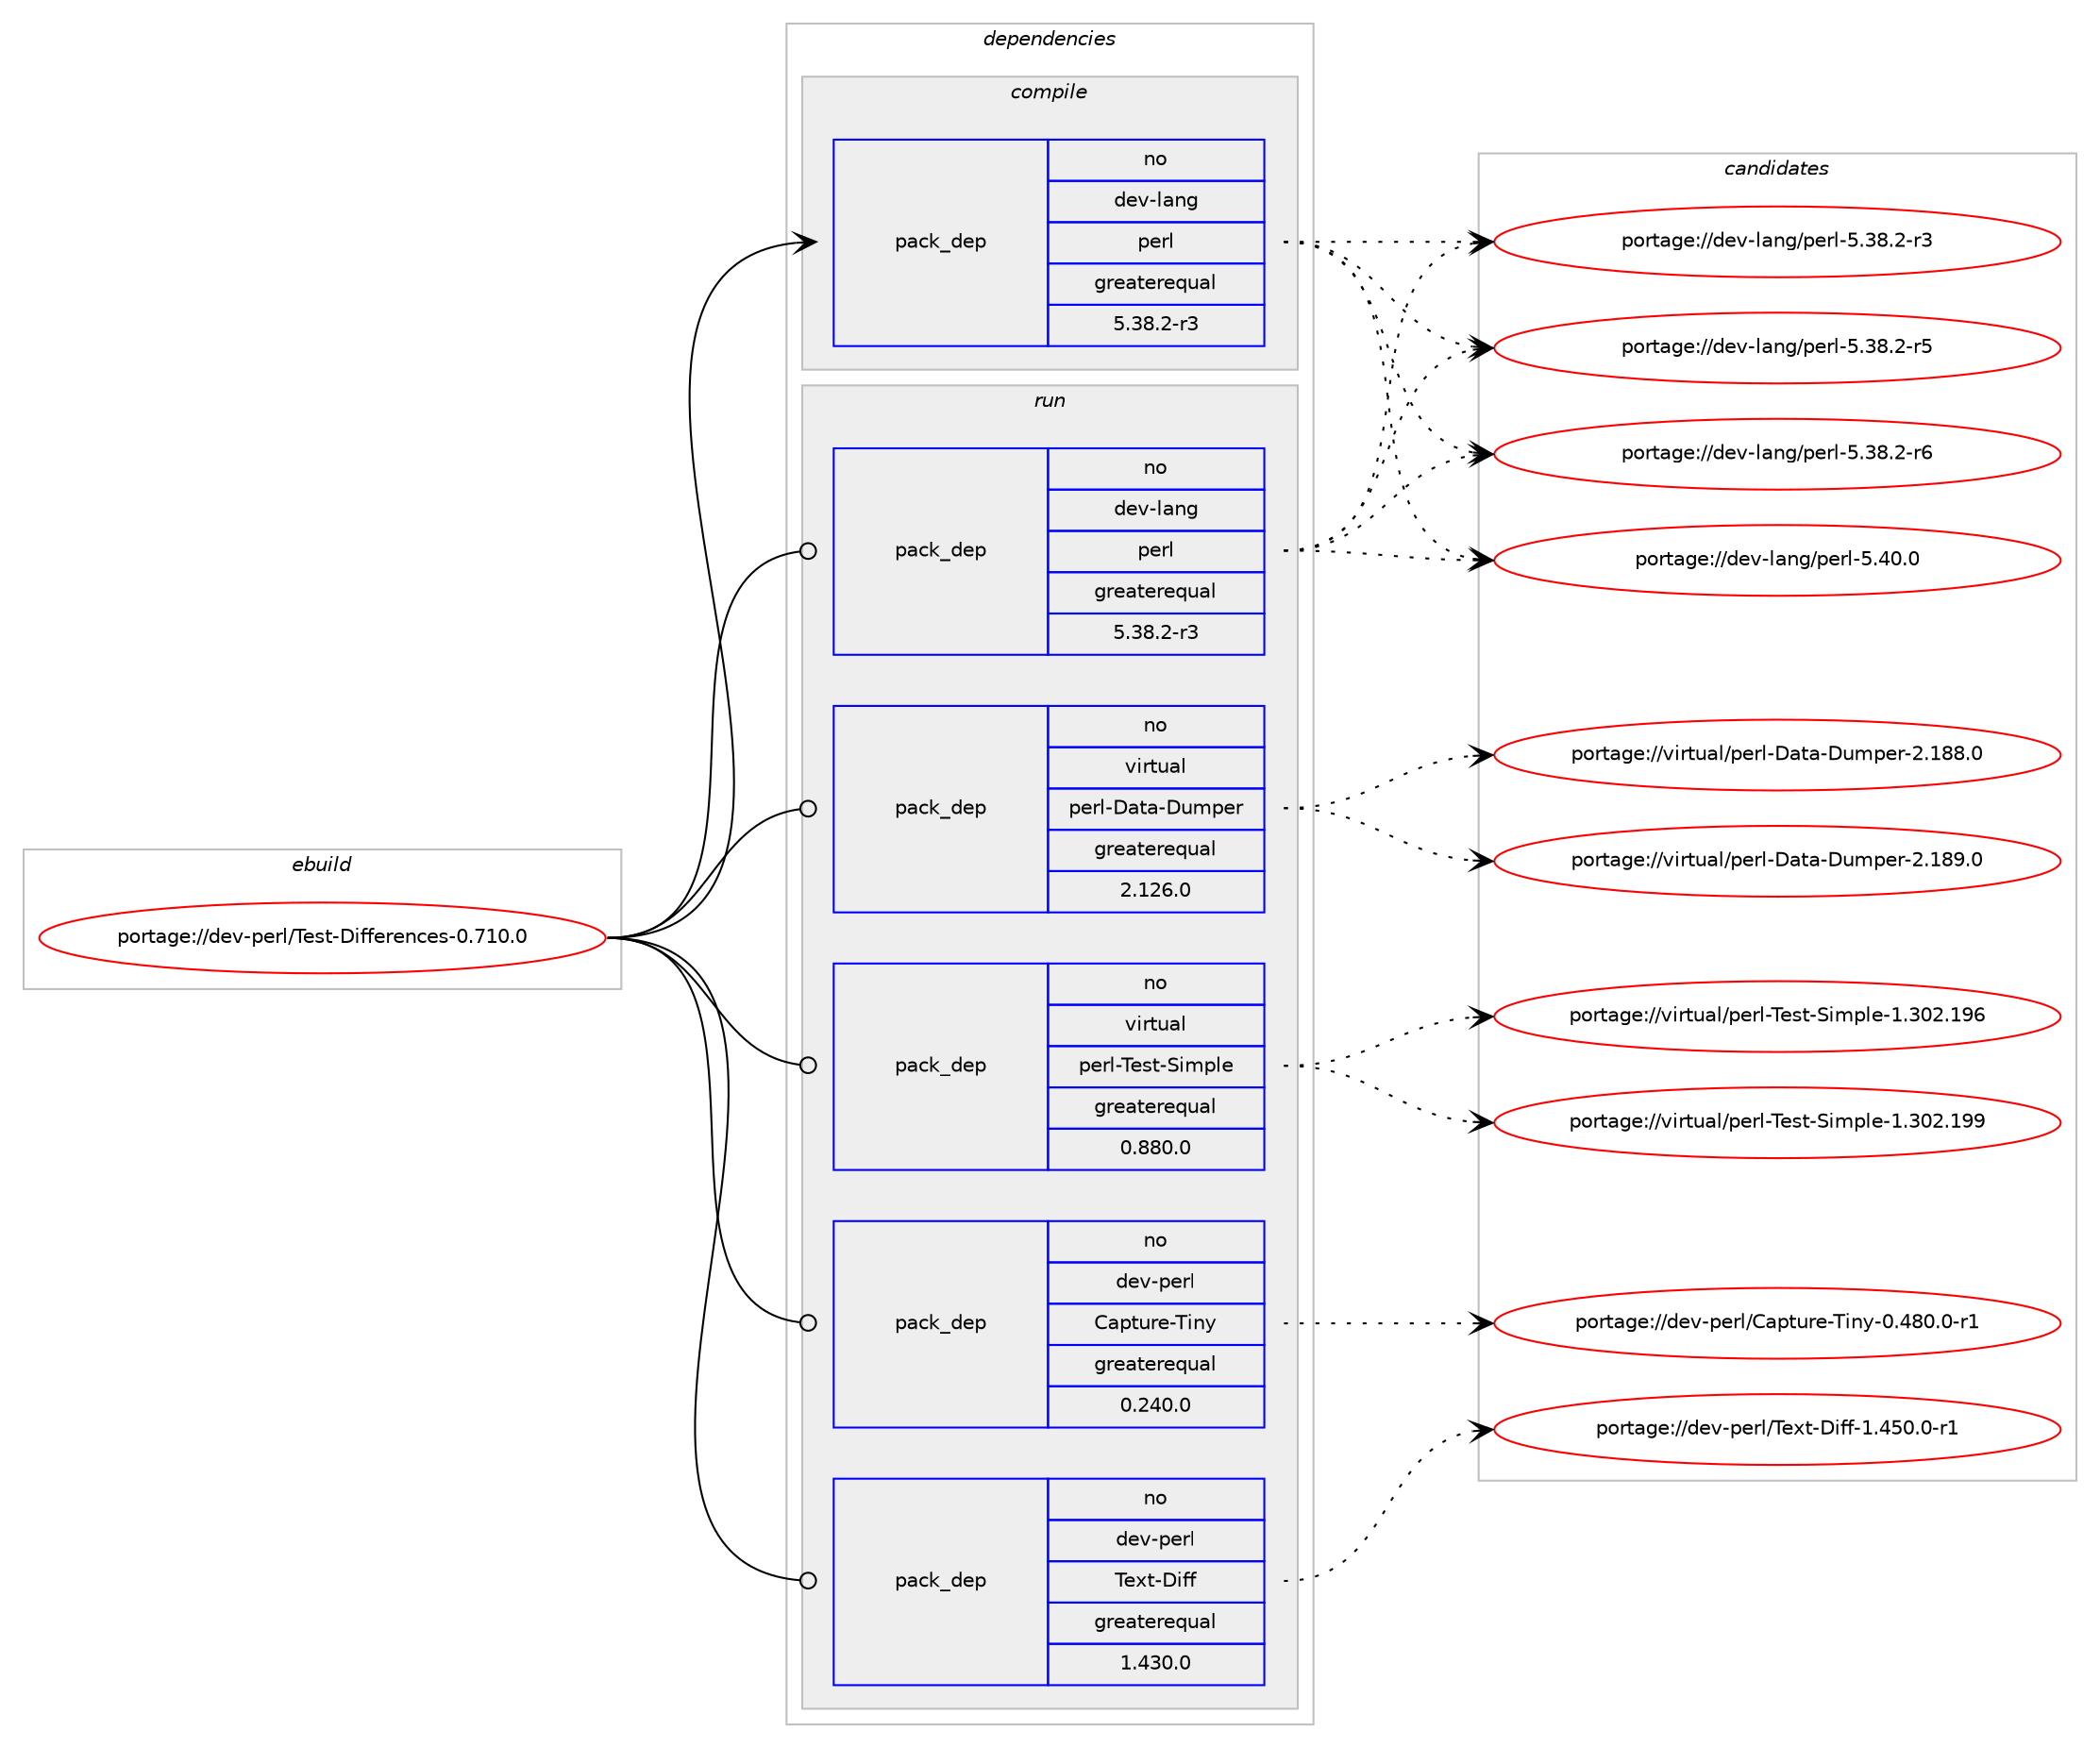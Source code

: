digraph prolog {

# *************
# Graph options
# *************

newrank=true;
concentrate=true;
compound=true;
graph [rankdir=LR,fontname=Helvetica,fontsize=10,ranksep=1.5];#, ranksep=2.5, nodesep=0.2];
edge  [arrowhead=vee];
node  [fontname=Helvetica,fontsize=10];

# **********
# The ebuild
# **********

subgraph cluster_leftcol {
color=gray;
rank=same;
label=<<i>ebuild</i>>;
id [label="portage://dev-perl/Test-Differences-0.710.0", color=red, width=4, href="../dev-perl/Test-Differences-0.710.0.svg"];
}

# ****************
# The dependencies
# ****************

subgraph cluster_midcol {
color=gray;
label=<<i>dependencies</i>>;
subgraph cluster_compile {
fillcolor="#eeeeee";
style=filled;
label=<<i>compile</i>>;
subgraph pack38420 {
dependency68770 [label=<<TABLE BORDER="0" CELLBORDER="1" CELLSPACING="0" CELLPADDING="4" WIDTH="220"><TR><TD ROWSPAN="6" CELLPADDING="30">pack_dep</TD></TR><TR><TD WIDTH="110">no</TD></TR><TR><TD>dev-lang</TD></TR><TR><TD>perl</TD></TR><TR><TD>greaterequal</TD></TR><TR><TD>5.38.2-r3</TD></TR></TABLE>>, shape=none, color=blue];
}
id:e -> dependency68770:w [weight=20,style="solid",arrowhead="vee"];
}
subgraph cluster_compileandrun {
fillcolor="#eeeeee";
style=filled;
label=<<i>compile and run</i>>;
}
subgraph cluster_run {
fillcolor="#eeeeee";
style=filled;
label=<<i>run</i>>;
subgraph pack38421 {
dependency68771 [label=<<TABLE BORDER="0" CELLBORDER="1" CELLSPACING="0" CELLPADDING="4" WIDTH="220"><TR><TD ROWSPAN="6" CELLPADDING="30">pack_dep</TD></TR><TR><TD WIDTH="110">no</TD></TR><TR><TD>dev-lang</TD></TR><TR><TD>perl</TD></TR><TR><TD>greaterequal</TD></TR><TR><TD>5.38.2-r3</TD></TR></TABLE>>, shape=none, color=blue];
}
id:e -> dependency68771:w [weight=20,style="solid",arrowhead="odot"];
# *** BEGIN UNKNOWN DEPENDENCY TYPE (TODO) ***
# id -> package_dependency(portage://dev-perl/Test-Differences-0.710.0,run,no,dev-lang,perl,none,[,,],any_same_slot,[])
# *** END UNKNOWN DEPENDENCY TYPE (TODO) ***

subgraph pack38422 {
dependency68772 [label=<<TABLE BORDER="0" CELLBORDER="1" CELLSPACING="0" CELLPADDING="4" WIDTH="220"><TR><TD ROWSPAN="6" CELLPADDING="30">pack_dep</TD></TR><TR><TD WIDTH="110">no</TD></TR><TR><TD>dev-perl</TD></TR><TR><TD>Capture-Tiny</TD></TR><TR><TD>greaterequal</TD></TR><TR><TD>0.240.0</TD></TR></TABLE>>, shape=none, color=blue];
}
id:e -> dependency68772:w [weight=20,style="solid",arrowhead="odot"];
subgraph pack38423 {
dependency68773 [label=<<TABLE BORDER="0" CELLBORDER="1" CELLSPACING="0" CELLPADDING="4" WIDTH="220"><TR><TD ROWSPAN="6" CELLPADDING="30">pack_dep</TD></TR><TR><TD WIDTH="110">no</TD></TR><TR><TD>dev-perl</TD></TR><TR><TD>Text-Diff</TD></TR><TR><TD>greaterequal</TD></TR><TR><TD>1.430.0</TD></TR></TABLE>>, shape=none, color=blue];
}
id:e -> dependency68773:w [weight=20,style="solid",arrowhead="odot"];
subgraph pack38424 {
dependency68774 [label=<<TABLE BORDER="0" CELLBORDER="1" CELLSPACING="0" CELLPADDING="4" WIDTH="220"><TR><TD ROWSPAN="6" CELLPADDING="30">pack_dep</TD></TR><TR><TD WIDTH="110">no</TD></TR><TR><TD>virtual</TD></TR><TR><TD>perl-Data-Dumper</TD></TR><TR><TD>greaterequal</TD></TR><TR><TD>2.126.0</TD></TR></TABLE>>, shape=none, color=blue];
}
id:e -> dependency68774:w [weight=20,style="solid",arrowhead="odot"];
subgraph pack38425 {
dependency68775 [label=<<TABLE BORDER="0" CELLBORDER="1" CELLSPACING="0" CELLPADDING="4" WIDTH="220"><TR><TD ROWSPAN="6" CELLPADDING="30">pack_dep</TD></TR><TR><TD WIDTH="110">no</TD></TR><TR><TD>virtual</TD></TR><TR><TD>perl-Test-Simple</TD></TR><TR><TD>greaterequal</TD></TR><TR><TD>0.880.0</TD></TR></TABLE>>, shape=none, color=blue];
}
id:e -> dependency68775:w [weight=20,style="solid",arrowhead="odot"];
}
}

# **************
# The candidates
# **************

subgraph cluster_choices {
rank=same;
color=gray;
label=<<i>candidates</i>>;

subgraph choice38420 {
color=black;
nodesep=1;
choice100101118451089711010347112101114108455346515646504511451 [label="portage://dev-lang/perl-5.38.2-r3", color=red, width=4,href="../dev-lang/perl-5.38.2-r3.svg"];
choice100101118451089711010347112101114108455346515646504511453 [label="portage://dev-lang/perl-5.38.2-r5", color=red, width=4,href="../dev-lang/perl-5.38.2-r5.svg"];
choice100101118451089711010347112101114108455346515646504511454 [label="portage://dev-lang/perl-5.38.2-r6", color=red, width=4,href="../dev-lang/perl-5.38.2-r6.svg"];
choice10010111845108971101034711210111410845534652484648 [label="portage://dev-lang/perl-5.40.0", color=red, width=4,href="../dev-lang/perl-5.40.0.svg"];
dependency68770:e -> choice100101118451089711010347112101114108455346515646504511451:w [style=dotted,weight="100"];
dependency68770:e -> choice100101118451089711010347112101114108455346515646504511453:w [style=dotted,weight="100"];
dependency68770:e -> choice100101118451089711010347112101114108455346515646504511454:w [style=dotted,weight="100"];
dependency68770:e -> choice10010111845108971101034711210111410845534652484648:w [style=dotted,weight="100"];
}
subgraph choice38421 {
color=black;
nodesep=1;
choice100101118451089711010347112101114108455346515646504511451 [label="portage://dev-lang/perl-5.38.2-r3", color=red, width=4,href="../dev-lang/perl-5.38.2-r3.svg"];
choice100101118451089711010347112101114108455346515646504511453 [label="portage://dev-lang/perl-5.38.2-r5", color=red, width=4,href="../dev-lang/perl-5.38.2-r5.svg"];
choice100101118451089711010347112101114108455346515646504511454 [label="portage://dev-lang/perl-5.38.2-r6", color=red, width=4,href="../dev-lang/perl-5.38.2-r6.svg"];
choice10010111845108971101034711210111410845534652484648 [label="portage://dev-lang/perl-5.40.0", color=red, width=4,href="../dev-lang/perl-5.40.0.svg"];
dependency68771:e -> choice100101118451089711010347112101114108455346515646504511451:w [style=dotted,weight="100"];
dependency68771:e -> choice100101118451089711010347112101114108455346515646504511453:w [style=dotted,weight="100"];
dependency68771:e -> choice100101118451089711010347112101114108455346515646504511454:w [style=dotted,weight="100"];
dependency68771:e -> choice10010111845108971101034711210111410845534652484648:w [style=dotted,weight="100"];
}
subgraph choice38422 {
color=black;
nodesep=1;
choice10010111845112101114108476797112116117114101458410511012145484652564846484511449 [label="portage://dev-perl/Capture-Tiny-0.480.0-r1", color=red, width=4,href="../dev-perl/Capture-Tiny-0.480.0-r1.svg"];
dependency68772:e -> choice10010111845112101114108476797112116117114101458410511012145484652564846484511449:w [style=dotted,weight="100"];
}
subgraph choice38423 {
color=black;
nodesep=1;
choice100101118451121011141084784101120116456810510210245494652534846484511449 [label="portage://dev-perl/Text-Diff-1.450.0-r1", color=red, width=4,href="../dev-perl/Text-Diff-1.450.0-r1.svg"];
dependency68773:e -> choice100101118451121011141084784101120116456810510210245494652534846484511449:w [style=dotted,weight="100"];
}
subgraph choice38424 {
color=black;
nodesep=1;
choice11810511411611797108471121011141084568971169745681171091121011144550464956564648 [label="portage://virtual/perl-Data-Dumper-2.188.0", color=red, width=4,href="../virtual/perl-Data-Dumper-2.188.0.svg"];
choice11810511411611797108471121011141084568971169745681171091121011144550464956574648 [label="portage://virtual/perl-Data-Dumper-2.189.0", color=red, width=4,href="../virtual/perl-Data-Dumper-2.189.0.svg"];
dependency68774:e -> choice11810511411611797108471121011141084568971169745681171091121011144550464956564648:w [style=dotted,weight="100"];
dependency68774:e -> choice11810511411611797108471121011141084568971169745681171091121011144550464956574648:w [style=dotted,weight="100"];
}
subgraph choice38425 {
color=black;
nodesep=1;
choice11810511411611797108471121011141084584101115116458310510911210810145494651485046495754 [label="portage://virtual/perl-Test-Simple-1.302.196", color=red, width=4,href="../virtual/perl-Test-Simple-1.302.196.svg"];
choice11810511411611797108471121011141084584101115116458310510911210810145494651485046495757 [label="portage://virtual/perl-Test-Simple-1.302.199", color=red, width=4,href="../virtual/perl-Test-Simple-1.302.199.svg"];
dependency68775:e -> choice11810511411611797108471121011141084584101115116458310510911210810145494651485046495754:w [style=dotted,weight="100"];
dependency68775:e -> choice11810511411611797108471121011141084584101115116458310510911210810145494651485046495757:w [style=dotted,weight="100"];
}
}

}
